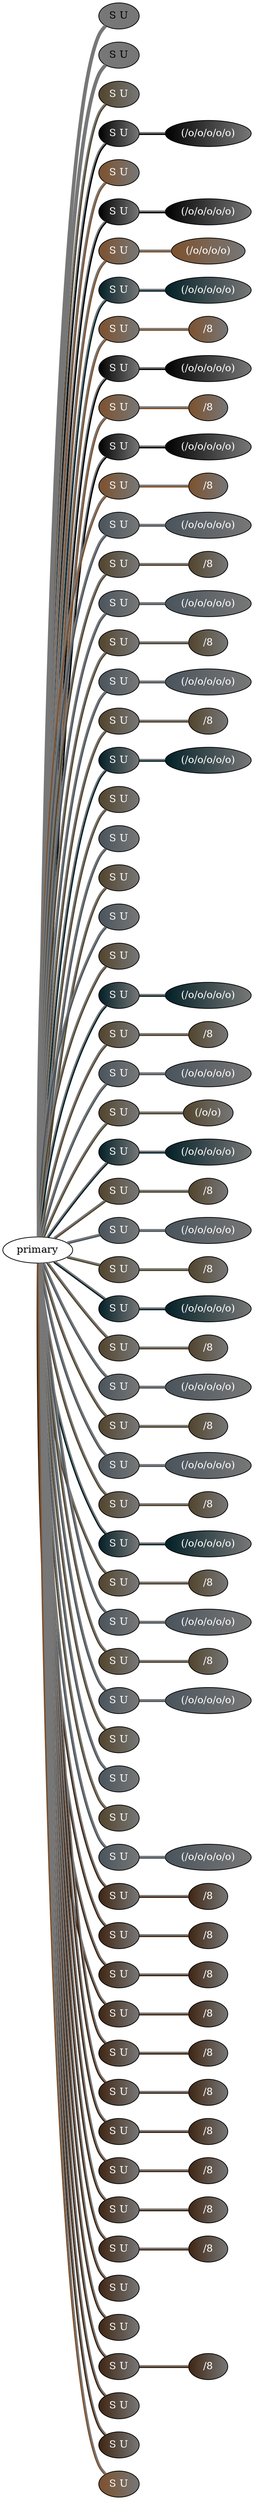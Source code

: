 graph {
 graph [rankdir=LR]
"1" [qtype="pendant_node", pendant_colors="#777777", pendant_ply="S", pendant_attach="U", pendant_length="40.0", label="S U", style=filled, fillcolor="#777777", fontcolor="#000000"]
"primary" -- "1" [qtype="pendant_link",penwidth=5,color="#777777"]
"2" [qtype="pendant_node", pendant_colors="#777777", pendant_ply="S", pendant_attach="U", pendant_length="60.0", label="S U", style=filled, fillcolor="#777777", fontcolor="#000000"]
"primary" -- "2" [qtype="pendant_link",penwidth=5,color="#777777"]
"3" [qtype="pendant_node", pendant_colors="#52442C:#777777", pendant_ply="S", pendant_attach="U", pendant_length="49.5", label="S U", style=filled, fillcolor="#52442C:#777777", fontcolor="#ffffff"]
"primary" -- "3" [qtype="pendant_link",penwidth=2,color="#52442C:#777777"]
"4" [qtype="pendant_node", pendant_colors="#000000:#777777", pendant_ply="S", pendant_attach="U", pendant_length="48.5", label="S U", style=filled, fillcolor="#000000:#777777", fontcolor="#ffffff"]
"primary" -- "4" [qtype="pendant_link",penwidth=2,color="#000000:#777777"]
"4:0" [qtype="knot_node", knot_value="5", knot_type="L", knot_position="20.0", knot_spin="S", label="(/o/o/o/o/o)", style=filled, fillcolor="#000000:#777777" , fontcolor="#ffffff"]
"4" -- "4:0" [qtype="knot_link",penwidth=2,color="#000000:#777777"]
"5" [qtype="pendant_node", pendant_colors="#7D512D:#777777", pendant_ply="S", pendant_attach="U", pendant_length="44.0", label="S U", style=filled, fillcolor="#7D512D:#777777", fontcolor="#ffffff"]
"primary" -- "5" [qtype="pendant_link",penwidth=2,color="#7D512D:#777777"]
"6" [qtype="pendant_node", pendant_colors="#000000:#777777", pendant_ply="S", pendant_attach="U", pendant_length="41.5", label="S U", style=filled, fillcolor="#000000:#777777", fontcolor="#ffffff"]
"primary" -- "6" [qtype="pendant_link",penwidth=2,color="#000000:#777777"]
"6:0" [qtype="knot_node", knot_value="5", knot_type="L", knot_position="20.0", knot_spin="S", label="(/o/o/o/o/o)", style=filled, fillcolor="#000000:#777777" , fontcolor="#ffffff"]
"6" -- "6:0" [qtype="knot_link",penwidth=2,color="#000000:#777777"]
"7" [qtype="pendant_node", pendant_colors="#7D512D:#777777", pendant_ply="S", pendant_attach="U", pendant_length="42.0", label="S U", style=filled, fillcolor="#7D512D:#777777", fontcolor="#ffffff"]
"primary" -- "7" [qtype="pendant_link",penwidth=2,color="#7D512D:#777777"]
"7:0" [qtype="knot_node", knot_value="4", knot_type="L", knot_position="21.5", knot_spin="S", label="(/o/o/o/o)", style=filled, fillcolor="#7D512D:#777777" , fontcolor="#ffffff"]
"7" -- "7:0" [qtype="knot_link",penwidth=2,color="#7D512D:#777777"]
"8" [qtype="pendant_node", pendant_colors="#022027:#777777", pendant_ply="S", pendant_attach="U", pendant_length="40.5", label="S U", style=filled, fillcolor="#022027:#777777", fontcolor="#ffffff"]
"primary" -- "8" [qtype="pendant_link",penwidth=2,color="#022027:#777777"]
"8:0" [qtype="knot_node", knot_value="5", knot_type="L", knot_position="21.0", knot_spin="S", label="(/o/o/o/o/o)", style=filled, fillcolor="#022027:#777777" , fontcolor="#ffffff"]
"8" -- "8:0" [qtype="knot_link",penwidth=2,color="#022027:#777777"]
"9" [qtype="pendant_node", pendant_colors="#7D512D:#777777", pendant_ply="S", pendant_attach="U", pendant_length="47.5", label="S U", style=filled, fillcolor="#7D512D:#777777", fontcolor="#ffffff"]
"primary" -- "9" [qtype="pendant_link",penwidth=2,color="#7D512D:#777777"]
"9:0" [qtype="knot_node", knot_value="1", knot_type="E", knot_position="21.5", knot_spin="S", label="/8", style=filled, fillcolor="#7D512D:#777777" , fontcolor="#ffffff"]
"9" -- "9:0" [qtype="knot_link",penwidth=2,color="#7D512D:#777777"]
"10" [qtype="pendant_node", pendant_colors="#000000:#777777", pendant_ply="S", pendant_attach="U", pendant_length="40.5", label="S U", style=filled, fillcolor="#000000:#777777", fontcolor="#ffffff"]
"primary" -- "10" [qtype="pendant_link",penwidth=2,color="#000000:#777777"]
"10:0" [qtype="knot_node", knot_value="5", knot_type="L", knot_position="19.0", knot_spin="S", label="(/o/o/o/o/o)", style=filled, fillcolor="#000000:#777777" , fontcolor="#ffffff"]
"10" -- "10:0" [qtype="knot_link",penwidth=2,color="#000000:#777777"]
"11" [qtype="pendant_node", pendant_colors="#7D512D:#777777", pendant_ply="S", pendant_attach="U", pendant_length="43.0", label="S U", style=filled, fillcolor="#7D512D:#777777", fontcolor="#ffffff"]
"primary" -- "11" [qtype="pendant_link",penwidth=2,color="#7D512D:#777777"]
"11:0" [qtype="knot_node", knot_value="1", knot_type="E", knot_position="21.5", knot_spin="S", label="/8", style=filled, fillcolor="#7D512D:#777777" , fontcolor="#ffffff"]
"11" -- "11:0" [qtype="knot_link",penwidth=2,color="#7D512D:#777777"]
"12" [qtype="pendant_node", pendant_colors="#000000:#777777", pendant_ply="S", pendant_attach="U", pendant_length="38.5", label="S U", style=filled, fillcolor="#000000:#777777", fontcolor="#ffffff"]
"primary" -- "12" [qtype="pendant_link",penwidth=2,color="#000000:#777777"]
"12:0" [qtype="knot_node", knot_value="5", knot_type="L", knot_position="20.0", knot_spin="S", label="(/o/o/o/o/o)", style=filled, fillcolor="#000000:#777777" , fontcolor="#ffffff"]
"12" -- "12:0" [qtype="knot_link",penwidth=2,color="#000000:#777777"]
"13" [qtype="pendant_node", pendant_colors="#7D512D:#777777", pendant_ply="S", pendant_attach="U", pendant_length="41.5", label="S U", style=filled, fillcolor="#7D512D:#777777", fontcolor="#ffffff"]
"primary" -- "13" [qtype="pendant_link",penwidth=2,color="#7D512D:#777777"]
"13:0" [qtype="knot_node", knot_value="1", knot_type="E", knot_position="20.0", knot_spin="S", label="/8", style=filled, fillcolor="#7D512D:#777777" , fontcolor="#ffffff"]
"13" -- "13:0" [qtype="knot_link",penwidth=2,color="#7D512D:#777777"]
"14" [qtype="pendant_node", pendant_colors="#4A545C:#777777", pendant_ply="S", pendant_attach="U", pendant_length="41.0", label="S U", style=filled, fillcolor="#4A545C:#777777", fontcolor="#ffffff"]
"primary" -- "14" [qtype="pendant_link",penwidth=2,color="#4A545C:#777777"]
"14:0" [qtype="knot_node", knot_value="5", knot_type="L", knot_position="20.5", knot_spin="S", label="(/o/o/o/o/o)", style=filled, fillcolor="#4A545C:#777777" , fontcolor="#ffffff"]
"14" -- "14:0" [qtype="knot_link",penwidth=2,color="#4A545C:#777777"]
"15" [qtype="pendant_node", pendant_colors="#52442C:#777777", pendant_ply="S", pendant_attach="U", pendant_length="44.0", label="S U", style=filled, fillcolor="#52442C:#777777", fontcolor="#ffffff"]
"primary" -- "15" [qtype="pendant_link",penwidth=2,color="#52442C:#777777"]
"15:0" [qtype="knot_node", knot_value="1", knot_type="E", knot_position="21.0", knot_spin="S", label="/8", style=filled, fillcolor="#52442C:#777777" , fontcolor="#ffffff"]
"15" -- "15:0" [qtype="knot_link",penwidth=2,color="#52442C:#777777"]
"16" [qtype="pendant_node", pendant_colors="#4A545C:#777777", pendant_ply="S", pendant_attach="U", pendant_length="45.5", label="S U", style=filled, fillcolor="#4A545C:#777777", fontcolor="#ffffff"]
"primary" -- "16" [qtype="pendant_link",penwidth=2,color="#4A545C:#777777"]
"16:0" [qtype="knot_node", knot_value="5", knot_type="L", knot_position="21.0", knot_spin="S", label="(/o/o/o/o/o)", style=filled, fillcolor="#4A545C:#777777" , fontcolor="#ffffff"]
"16" -- "16:0" [qtype="knot_link",penwidth=2,color="#4A545C:#777777"]
"17" [qtype="pendant_node", pendant_colors="#52442C:#777777", pendant_ply="S", pendant_attach="U", pendant_length="40.5", label="S U", style=filled, fillcolor="#52442C:#777777", fontcolor="#ffffff"]
"primary" -- "17" [qtype="pendant_link",penwidth=2,color="#52442C:#777777"]
"17:0" [qtype="knot_node", knot_value="1", knot_type="E", knot_position="21.5", knot_spin="S", label="/8", style=filled, fillcolor="#52442C:#777777" , fontcolor="#ffffff"]
"17" -- "17:0" [qtype="knot_link",penwidth=2,color="#52442C:#777777"]
"18" [qtype="pendant_node", pendant_colors="#4A545C:#777777", pendant_ply="S", pendant_attach="U", pendant_length="46.5", label="S U", style=filled, fillcolor="#4A545C:#777777", fontcolor="#ffffff"]
"primary" -- "18" [qtype="pendant_link",penwidth=2,color="#4A545C:#777777"]
"18:0" [qtype="knot_node", knot_value="5", knot_type="L", knot_position="21.5", knot_spin="S", label="(/o/o/o/o/o)", style=filled, fillcolor="#4A545C:#777777" , fontcolor="#ffffff"]
"18" -- "18:0" [qtype="knot_link",penwidth=2,color="#4A545C:#777777"]
"19" [qtype="pendant_node", pendant_colors="#52442C:#777777", pendant_ply="S", pendant_attach="U", pendant_length="55.0", label="S U", style=filled, fillcolor="#52442C:#777777", fontcolor="#ffffff"]
"primary" -- "19" [qtype="pendant_link",penwidth=2,color="#52442C:#777777"]
"19:0" [qtype="knot_node", knot_value="1", knot_type="E", knot_position="22.5", knot_spin="S", label="/8", style=filled, fillcolor="#52442C:#777777" , fontcolor="#ffffff"]
"19" -- "19:0" [qtype="knot_link",penwidth=2,color="#52442C:#777777"]
"20" [qtype="pendant_node", pendant_colors="#022027:#777777", pendant_ply="S", pendant_attach="U", pendant_length="37.0", label="S U", style=filled, fillcolor="#022027:#777777", fontcolor="#ffffff"]
"primary" -- "20" [qtype="pendant_link",penwidth=2,color="#022027:#777777"]
"20:0" [qtype="knot_node", knot_value="5", knot_type="L", knot_position="21.0", knot_spin="S", label="(/o/o/o/o/o)", style=filled, fillcolor="#022027:#777777" , fontcolor="#ffffff"]
"20" -- "20:0" [qtype="knot_link",penwidth=2,color="#022027:#777777"]
"21" [qtype="pendant_node", pendant_colors="#52442C:#777777", pendant_ply="S", pendant_attach="U", pendant_length="41.5", label="S U", style=filled, fillcolor="#52442C:#777777", fontcolor="#ffffff"]
"primary" -- "21" [qtype="pendant_link",penwidth=2,color="#52442C:#777777"]
"22" [qtype="pendant_node", pendant_colors="#4A545C:#777777", pendant_ply="S", pendant_attach="U", pendant_length="45.5", label="S U", style=filled, fillcolor="#4A545C:#777777", fontcolor="#ffffff"]
"primary" -- "22" [qtype="pendant_link",penwidth=2,color="#4A545C:#777777"]
"23" [qtype="pendant_node", pendant_colors="#52442C:#777777", pendant_ply="S", pendant_attach="U", pendant_length="61.0", label="S U", style=filled, fillcolor="#52442C:#777777", fontcolor="#ffffff"]
"primary" -- "23" [qtype="pendant_link",penwidth=2,color="#52442C:#777777"]
"24" [qtype="pendant_node", pendant_colors="#4A545C:#777777", pendant_ply="S", pendant_attach="U", pendant_length="56.5", label="S U", style=filled, fillcolor="#4A545C:#777777", fontcolor="#ffffff"]
"primary" -- "24" [qtype="pendant_link",penwidth=2,color="#4A545C:#777777"]
"25" [qtype="pendant_node", pendant_colors="#52442C:#777777", pendant_ply="S", pendant_attach="U", pendant_length="42.0", label="S U", style=filled, fillcolor="#52442C:#777777", fontcolor="#ffffff"]
"primary" -- "25" [qtype="pendant_link",penwidth=2,color="#52442C:#777777"]
"26" [qtype="pendant_node", pendant_colors="#022027:#777777", pendant_ply="S", pendant_attach="U", pendant_length="53.5", label="S U", style=filled, fillcolor="#022027:#777777", fontcolor="#ffffff"]
"primary" -- "26" [qtype="pendant_link",penwidth=2,color="#022027:#777777"]
"26:0" [qtype="knot_node", knot_value="5", knot_type="L", knot_position="18.5", knot_spin="S", label="(/o/o/o/o/o)", style=filled, fillcolor="#022027:#777777" , fontcolor="#ffffff"]
"26" -- "26:0" [qtype="knot_link",penwidth=2,color="#022027:#777777"]
"27" [qtype="pendant_node", pendant_colors="#52442C:#777777", pendant_ply="S", pendant_attach="U", pendant_length="44.0", label="S U", style=filled, fillcolor="#52442C:#777777", fontcolor="#ffffff"]
"primary" -- "27" [qtype="pendant_link",penwidth=2,color="#52442C:#777777"]
"27:0" [qtype="knot_node", knot_value="1", knot_type="E", knot_position="18.5", knot_spin="S", label="/8", style=filled, fillcolor="#52442C:#777777" , fontcolor="#ffffff"]
"27" -- "27:0" [qtype="knot_link",penwidth=2,color="#52442C:#777777"]
"28" [qtype="pendant_node", pendant_colors="#4A545C:#777777", pendant_ply="S", pendant_attach="U", pendant_length="37.0", label="S U", style=filled, fillcolor="#4A545C:#777777", fontcolor="#ffffff"]
"primary" -- "28" [qtype="pendant_link",penwidth=2,color="#4A545C:#777777"]
"28:0" [qtype="knot_node", knot_value="5", knot_type="L", knot_position="18.5", knot_spin="S", label="(/o/o/o/o/o)", style=filled, fillcolor="#4A545C:#777777" , fontcolor="#ffffff"]
"28" -- "28:0" [qtype="knot_link",penwidth=2,color="#4A545C:#777777"]
"29" [qtype="pendant_node", pendant_colors="#52442C:#777777", pendant_ply="S", pendant_attach="U", pendant_length="42.0", label="S U", style=filled, fillcolor="#52442C:#777777", fontcolor="#ffffff"]
"primary" -- "29" [qtype="pendant_link",penwidth=2,color="#52442C:#777777"]
"29:0" [qtype="knot_node", knot_value="2", knot_type="L", knot_position="18.5", knot_spin="S", label="(/o/o)", style=filled, fillcolor="#52442C:#777777" , fontcolor="#ffffff"]
"29" -- "29:0" [qtype="knot_link",penwidth=2,color="#52442C:#777777"]
"30" [qtype="pendant_node", pendant_colors="#022027:#777777", pendant_ply="S", pendant_attach="U", pendant_length="52.0", label="S U", style=filled, fillcolor="#022027:#777777", fontcolor="#ffffff"]
"primary" -- "30" [qtype="pendant_link",penwidth=2,color="#022027:#777777"]
"30:0" [qtype="knot_node", knot_value="5", knot_type="L", knot_position="20.5", knot_spin="S", label="(/o/o/o/o/o)", style=filled, fillcolor="#022027:#777777" , fontcolor="#ffffff"]
"30" -- "30:0" [qtype="knot_link",penwidth=2,color="#022027:#777777"]
"31" [qtype="pendant_node", pendant_colors="#52442C:#777777", pendant_ply="S", pendant_attach="U", pendant_length="45.0", label="S U", style=filled, fillcolor="#52442C:#777777", fontcolor="#ffffff"]
"primary" -- "31" [qtype="pendant_link",penwidth=2,color="#52442C:#777777"]
"31:0" [qtype="knot_node", knot_value="1", knot_type="E", knot_position="18.5", knot_spin="S", label="/8", style=filled, fillcolor="#52442C:#777777" , fontcolor="#ffffff"]
"31" -- "31:0" [qtype="knot_link",penwidth=2,color="#52442C:#777777"]
"32" [qtype="pendant_node", pendant_colors="#4A545C:#777777", pendant_ply="S", pendant_attach="U", pendant_length="38.0", label="S U", style=filled, fillcolor="#4A545C:#777777", fontcolor="#ffffff"]
"primary" -- "32" [qtype="pendant_link",penwidth=2,color="#4A545C:#777777"]
"32:0" [qtype="knot_node", knot_value="5", knot_type="L", knot_position="20.0", knot_spin="S", label="(/o/o/o/o/o)", style=filled, fillcolor="#4A545C:#777777" , fontcolor="#ffffff"]
"32" -- "32:0" [qtype="knot_link",penwidth=2,color="#4A545C:#777777"]
"33" [qtype="pendant_node", pendant_colors="#52442C:#777777", pendant_ply="S", pendant_attach="U", pendant_length="48.5", label="S U", style=filled, fillcolor="#52442C:#777777", fontcolor="#ffffff"]
"primary" -- "33" [qtype="pendant_link",penwidth=2,color="#52442C:#777777"]
"33:0" [qtype="knot_node", knot_value="1", knot_type="E", knot_position="17.5", knot_spin="S", label="/8", style=filled, fillcolor="#52442C:#777777" , fontcolor="#ffffff"]
"33" -- "33:0" [qtype="knot_link",penwidth=2,color="#52442C:#777777"]
"34" [qtype="pendant_node", pendant_colors="#022027:#777777", pendant_ply="S", pendant_attach="U", pendant_length="32.0", label="S U", style=filled, fillcolor="#022027:#777777", fontcolor="#ffffff"]
"primary" -- "34" [qtype="pendant_link",penwidth=2,color="#022027:#777777"]
"34:0" [qtype="knot_node", knot_value="5", knot_type="L", knot_position="20.5", knot_spin="S", label="(/o/o/o/o/o)", style=filled, fillcolor="#022027:#777777" , fontcolor="#ffffff"]
"34" -- "34:0" [qtype="knot_link",penwidth=2,color="#022027:#777777"]
"35" [qtype="pendant_node", pendant_colors="#52442C:#777777", pendant_ply="S", pendant_attach="U", pendant_length="53.0", label="S U", style=filled, fillcolor="#52442C:#777777", fontcolor="#ffffff"]
"primary" -- "35" [qtype="pendant_link",penwidth=2,color="#52442C:#777777"]
"35:0" [qtype="knot_node", knot_value="1", knot_type="E", knot_position="19.0", knot_spin="S", label="/8", style=filled, fillcolor="#52442C:#777777" , fontcolor="#ffffff"]
"35" -- "35:0" [qtype="knot_link",penwidth=2,color="#52442C:#777777"]
"36" [qtype="pendant_node", pendant_colors="#4A545C:#777777", pendant_ply="S", pendant_attach="U", pendant_length="44.5", label="S U", style=filled, fillcolor="#4A545C:#777777", fontcolor="#ffffff"]
"primary" -- "36" [qtype="pendant_link",penwidth=2,color="#4A545C:#777777"]
"36:0" [qtype="knot_node", knot_value="5", knot_type="L", knot_position="19.5", knot_spin="S", label="(/o/o/o/o/o)", style=filled, fillcolor="#4A545C:#777777" , fontcolor="#ffffff"]
"36" -- "36:0" [qtype="knot_link",penwidth=2,color="#4A545C:#777777"]
"37" [qtype="pendant_node", pendant_colors="#52442C:#777777", pendant_ply="S", pendant_attach="U", pendant_length="44.0", label="S U", style=filled, fillcolor="#52442C:#777777", fontcolor="#ffffff"]
"primary" -- "37" [qtype="pendant_link",penwidth=2,color="#52442C:#777777"]
"37:0" [qtype="knot_node", knot_value="1", knot_type="E", knot_position="19.0", knot_spin="S", label="/8", style=filled, fillcolor="#52442C:#777777" , fontcolor="#ffffff"]
"37" -- "37:0" [qtype="knot_link",penwidth=2,color="#52442C:#777777"]
"38" [qtype="pendant_node", pendant_colors="#4A545C:#777777", pendant_ply="S", pendant_attach="U", pendant_length="40.0", label="S U", style=filled, fillcolor="#4A545C:#777777", fontcolor="#ffffff"]
"primary" -- "38" [qtype="pendant_link",penwidth=2,color="#4A545C:#777777"]
"38:0" [qtype="knot_node", knot_value="5", knot_type="L", knot_position="20.0", knot_spin="S", label="(/o/o/o/o/o)", style=filled, fillcolor="#4A545C:#777777" , fontcolor="#ffffff"]
"38" -- "38:0" [qtype="knot_link",penwidth=2,color="#4A545C:#777777"]
"39" [qtype="pendant_node", pendant_colors="#52442C:#777777", pendant_ply="S", pendant_attach="U", pendant_length="31.5", label="S U", style=filled, fillcolor="#52442C:#777777", fontcolor="#ffffff"]
"primary" -- "39" [qtype="pendant_link",penwidth=2,color="#52442C:#777777"]
"39:0" [qtype="knot_node", knot_value="1", knot_type="E", knot_position="18.0", knot_spin="S", label="/8", style=filled, fillcolor="#52442C:#777777" , fontcolor="#ffffff"]
"39" -- "39:0" [qtype="knot_link",penwidth=2,color="#52442C:#777777"]
"40" [qtype="pendant_node", pendant_colors="#022027:#777777", pendant_ply="S", pendant_attach="U", pendant_length="42.0", label="S U", style=filled, fillcolor="#022027:#777777", fontcolor="#ffffff"]
"primary" -- "40" [qtype="pendant_link",penwidth=2,color="#022027:#777777"]
"40:0" [qtype="knot_node", knot_value="5", knot_type="L", knot_position="19.0", knot_spin="S", label="(/o/o/o/o/o)", style=filled, fillcolor="#022027:#777777" , fontcolor="#ffffff"]
"40" -- "40:0" [qtype="knot_link",penwidth=2,color="#022027:#777777"]
"41" [qtype="pendant_node", pendant_colors="#52442C:#777777", pendant_ply="S", pendant_attach="U", pendant_length="53.0", label="S U", style=filled, fillcolor="#52442C:#777777", fontcolor="#ffffff"]
"primary" -- "41" [qtype="pendant_link",penwidth=2,color="#52442C:#777777"]
"41:0" [qtype="knot_node", knot_value="1", knot_type="E", knot_position="19.5", knot_spin="S", label="/8", style=filled, fillcolor="#52442C:#777777" , fontcolor="#ffffff"]
"41" -- "41:0" [qtype="knot_link",penwidth=2,color="#52442C:#777777"]
"42" [qtype="pendant_node", pendant_colors="#4A545C:#777777", pendant_ply="S", pendant_attach="U", pendant_length="43.0", label="S U", style=filled, fillcolor="#4A545C:#777777", fontcolor="#ffffff"]
"primary" -- "42" [qtype="pendant_link",penwidth=2,color="#4A545C:#777777"]
"42:0" [qtype="knot_node", knot_value="5", knot_type="L", knot_position="19.0", knot_spin="S", label="(/o/o/o/o/o)", style=filled, fillcolor="#4A545C:#777777" , fontcolor="#ffffff"]
"42" -- "42:0" [qtype="knot_link",penwidth=2,color="#4A545C:#777777"]
"43" [qtype="pendant_node", pendant_colors="#52442C:#777777", pendant_ply="S", pendant_attach="U", pendant_length="49.5", label="S U", style=filled, fillcolor="#52442C:#777777", fontcolor="#ffffff"]
"primary" -- "43" [qtype="pendant_link",penwidth=2,color="#52442C:#777777"]
"43:0" [qtype="knot_node", knot_value="1", knot_type="E", knot_position="19.5", knot_spin="S", label="/8", style=filled, fillcolor="#52442C:#777777" , fontcolor="#ffffff"]
"43" -- "43:0" [qtype="knot_link",penwidth=2,color="#52442C:#777777"]
"44" [qtype="pendant_node", pendant_colors="#4A545C:#777777", pendant_ply="S", pendant_attach="U", pendant_length="35.5", label="S U", style=filled, fillcolor="#4A545C:#777777", fontcolor="#ffffff"]
"primary" -- "44" [qtype="pendant_link",penwidth=2,color="#4A545C:#777777"]
"44:0" [qtype="knot_node", knot_value="5", knot_type="L", knot_position="19.5", knot_spin="S", label="(/o/o/o/o/o)", style=filled, fillcolor="#4A545C:#777777" , fontcolor="#ffffff"]
"44" -- "44:0" [qtype="knot_link",penwidth=2,color="#4A545C:#777777"]
"45" [qtype="pendant_node", pendant_colors="#52442C:#777777", pendant_ply="S", pendant_attach="U", pendant_length="42.0", label="S U", style=filled, fillcolor="#52442C:#777777", fontcolor="#ffffff"]
"primary" -- "45" [qtype="pendant_link",penwidth=2,color="#52442C:#777777"]
"46" [qtype="pendant_node", pendant_colors="#4A545C:#777777", pendant_ply="S", pendant_attach="U", pendant_length="8.0", label="S U", style=filled, fillcolor="#4A545C:#777777", fontcolor="#ffffff"]
"primary" -- "46" [qtype="pendant_link",penwidth=2,color="#4A545C:#777777"]
"47" [qtype="pendant_node", pendant_colors="#52442C:#777777", pendant_ply="S", pendant_attach="U", pendant_length="39.5", label="S U", style=filled, fillcolor="#52442C:#777777", fontcolor="#ffffff"]
"primary" -- "47" [qtype="pendant_link",penwidth=2,color="#52442C:#777777"]
"48" [qtype="pendant_node", pendant_colors="#4A545C:#777777", pendant_ply="S", pendant_attach="U", pendant_length="43.5", label="S U", style=filled, fillcolor="#4A545C:#777777", fontcolor="#ffffff"]
"primary" -- "48" [qtype="pendant_link",penwidth=2,color="#4A545C:#777777"]
"48:0" [qtype="knot_node", knot_value="5", knot_type="L", knot_position="20.0", knot_spin="S", label="(/o/o/o/o/o)", style=filled, fillcolor="#4A545C:#777777" , fontcolor="#ffffff"]
"48" -- "48:0" [qtype="knot_link",penwidth=2,color="#4A545C:#777777"]
"49" [qtype="pendant_node", pendant_colors="#3F2512:#777777", pendant_ply="S", pendant_attach="U", pendant_length="42.0", label="S U", style=filled, fillcolor="#3F2512:#777777", fontcolor="#ffffff"]
"primary" -- "49" [qtype="pendant_link",penwidth=2,color="#3F2512:#777777"]
"49:0" [qtype="knot_node", knot_value="1", knot_type="E", knot_position="18.0", knot_spin="S", label="/8", style=filled, fillcolor="#3F2512:#777777" , fontcolor="#ffffff"]
"49" -- "49:0" [qtype="knot_link",penwidth=2,color="#3F2512:#777777"]
"50" [qtype="pendant_node", pendant_colors="#3F2512:#777777", pendant_ply="S", pendant_attach="U", pendant_length="43.0", label="S U", style=filled, fillcolor="#3F2512:#777777", fontcolor="#ffffff"]
"primary" -- "50" [qtype="pendant_link",penwidth=2,color="#3F2512:#777777"]
"50:0" [qtype="knot_node", knot_value="1", knot_type="E", knot_position="18.5", knot_spin="S", label="/8", style=filled, fillcolor="#3F2512:#777777" , fontcolor="#ffffff"]
"50" -- "50:0" [qtype="knot_link",penwidth=2,color="#3F2512:#777777"]
"51" [qtype="pendant_node", pendant_colors="#3F2512:#777777", pendant_ply="S", pendant_attach="U", pendant_length="45.5", label="S U", style=filled, fillcolor="#3F2512:#777777", fontcolor="#ffffff"]
"primary" -- "51" [qtype="pendant_link",penwidth=2,color="#3F2512:#777777"]
"51:0" [qtype="knot_node", knot_value="1", knot_type="E", knot_position="19.0", knot_spin="S", label="/8", style=filled, fillcolor="#3F2512:#777777" , fontcolor="#ffffff"]
"51" -- "51:0" [qtype="knot_link",penwidth=2,color="#3F2512:#777777"]
"52" [qtype="pendant_node", pendant_colors="#3F2512:#777777", pendant_ply="S", pendant_attach="U", pendant_length="45.0", label="S U", style=filled, fillcolor="#3F2512:#777777", fontcolor="#ffffff"]
"primary" -- "52" [qtype="pendant_link",penwidth=2,color="#3F2512:#777777"]
"52:0" [qtype="knot_node", knot_value="1", knot_type="E", knot_position="18.5", knot_spin="S", label="/8", style=filled, fillcolor="#3F2512:#777777" , fontcolor="#ffffff"]
"52" -- "52:0" [qtype="knot_link",penwidth=2,color="#3F2512:#777777"]
"53" [qtype="pendant_node", pendant_colors="#3F2512:#777777", pendant_ply="S", pendant_attach="U", pendant_length="41.5", label="S U", style=filled, fillcolor="#3F2512:#777777", fontcolor="#ffffff"]
"primary" -- "53" [qtype="pendant_link",penwidth=2,color="#3F2512:#777777"]
"53:0" [qtype="knot_node", knot_value="1", knot_type="E", knot_position="18.0", knot_spin="S", label="/8", style=filled, fillcolor="#3F2512:#777777" , fontcolor="#ffffff"]
"53" -- "53:0" [qtype="knot_link",penwidth=2,color="#3F2512:#777777"]
"54" [qtype="pendant_node", pendant_colors="#3F2512:#777777", pendant_ply="S", pendant_attach="U", pendant_length="29.5", label="S U", style=filled, fillcolor="#3F2512:#777777", fontcolor="#ffffff"]
"primary" -- "54" [qtype="pendant_link",penwidth=2,color="#3F2512:#777777"]
"54:0" [qtype="knot_node", knot_value="1", knot_type="E", knot_position="18.0", knot_spin="S", label="/8", style=filled, fillcolor="#3F2512:#777777" , fontcolor="#ffffff"]
"54" -- "54:0" [qtype="knot_link",penwidth=2,color="#3F2512:#777777"]
"55" [qtype="pendant_node", pendant_colors="#3F2512:#777777", pendant_ply="S", pendant_attach="U", pendant_length="28.5", label="S U", style=filled, fillcolor="#3F2512:#777777", fontcolor="#ffffff"]
"primary" -- "55" [qtype="pendant_link",penwidth=2,color="#3F2512:#777777"]
"55:0" [qtype="knot_node", knot_value="1", knot_type="E", knot_position="17.5", knot_spin="S", label="/8", style=filled, fillcolor="#3F2512:#777777" , fontcolor="#ffffff"]
"55" -- "55:0" [qtype="knot_link",penwidth=2,color="#3F2512:#777777"]
"56" [qtype="pendant_node", pendant_colors="#3F2512:#777777", pendant_ply="S", pendant_attach="U", pendant_length="40.5", label="S U", style=filled, fillcolor="#3F2512:#777777", fontcolor="#ffffff"]
"primary" -- "56" [qtype="pendant_link",penwidth=2,color="#3F2512:#777777"]
"56:0" [qtype="knot_node", knot_value="1", knot_type="E", knot_position="18.5", knot_spin="S", label="/8", style=filled, fillcolor="#3F2512:#777777" , fontcolor="#ffffff"]
"56" -- "56:0" [qtype="knot_link",penwidth=2,color="#3F2512:#777777"]
"57" [qtype="pendant_node", pendant_colors="#3F2512:#777777", pendant_ply="S", pendant_attach="U", pendant_length="43.0", label="S U", style=filled, fillcolor="#3F2512:#777777", fontcolor="#ffffff"]
"primary" -- "57" [qtype="pendant_link",penwidth=2,color="#3F2512:#777777"]
"57:0" [qtype="knot_node", knot_value="1", knot_type="E", knot_position="17.5", knot_spin="S", label="/8", style=filled, fillcolor="#3F2512:#777777" , fontcolor="#ffffff"]
"57" -- "57:0" [qtype="knot_link",penwidth=2,color="#3F2512:#777777"]
"58" [qtype="pendant_node", pendant_colors="#3F2512:#777777", pendant_ply="S", pendant_attach="U", pendant_length="45.5", label="S U", style=filled, fillcolor="#3F2512:#777777", fontcolor="#ffffff"]
"primary" -- "58" [qtype="pendant_link",penwidth=2,color="#3F2512:#777777"]
"58:0" [qtype="knot_node", knot_value="1", knot_type="E", knot_position="19.0", knot_spin="S", label="/8", style=filled, fillcolor="#3F2512:#777777" , fontcolor="#ffffff"]
"58" -- "58:0" [qtype="knot_link",penwidth=2,color="#3F2512:#777777"]
"59" [qtype="pendant_node", pendant_colors="#3F2512:#777777", pendant_ply="S", pendant_attach="U", pendant_length="41.0", label="S U", style=filled, fillcolor="#3F2512:#777777", fontcolor="#ffffff"]
"primary" -- "59" [qtype="pendant_link",penwidth=2,color="#3F2512:#777777"]
"60" [qtype="pendant_node", pendant_colors="#3F2512:#777777", pendant_ply="S", pendant_attach="U", pendant_length="43.0", label="S U", style=filled, fillcolor="#3F2512:#777777", fontcolor="#ffffff"]
"primary" -- "60" [qtype="pendant_link",penwidth=2,color="#3F2512:#777777"]
"61" [qtype="pendant_node", pendant_colors="#3F2512:#777777", pendant_ply="S", pendant_attach="U", pendant_length="40.5", label="S U", style=filled, fillcolor="#3F2512:#777777", fontcolor="#ffffff"]
"primary" -- "61" [qtype="pendant_link",penwidth=2,color="#3F2512:#777777"]
"61:0" [qtype="knot_node", knot_value="1", knot_type="E", knot_position="18.5", knot_spin="S", label="/8", style=filled, fillcolor="#3F2512:#777777" , fontcolor="#ffffff"]
"61" -- "61:0" [qtype="knot_link",penwidth=2,color="#3F2512:#777777"]
"62" [qtype="pendant_node", pendant_colors="#3F2512:#777777", pendant_ply="S", pendant_attach="U", pendant_length="42.0", label="S U", style=filled, fillcolor="#3F2512:#777777", fontcolor="#ffffff"]
"primary" -- "62" [qtype="pendant_link",penwidth=2,color="#3F2512:#777777"]
"63" [qtype="pendant_node", pendant_colors="#3F2512:#777777", pendant_ply="S", pendant_attach="U", pendant_length="40.5", label="S U", style=filled, fillcolor="#3F2512:#777777", fontcolor="#ffffff"]
"primary" -- "63" [qtype="pendant_link",penwidth=2,color="#3F2512:#777777"]
"64" [qtype="pendant_node", pendant_colors="#7D512D:#777777", pendant_ply="S", pendant_attach="U", pendant_length="44.0", label="S U", style=filled, fillcolor="#7D512D:#777777", fontcolor="#ffffff"]
"primary" -- "64" [qtype="pendant_link",penwidth=2,color="#7D512D:#777777"]
}
